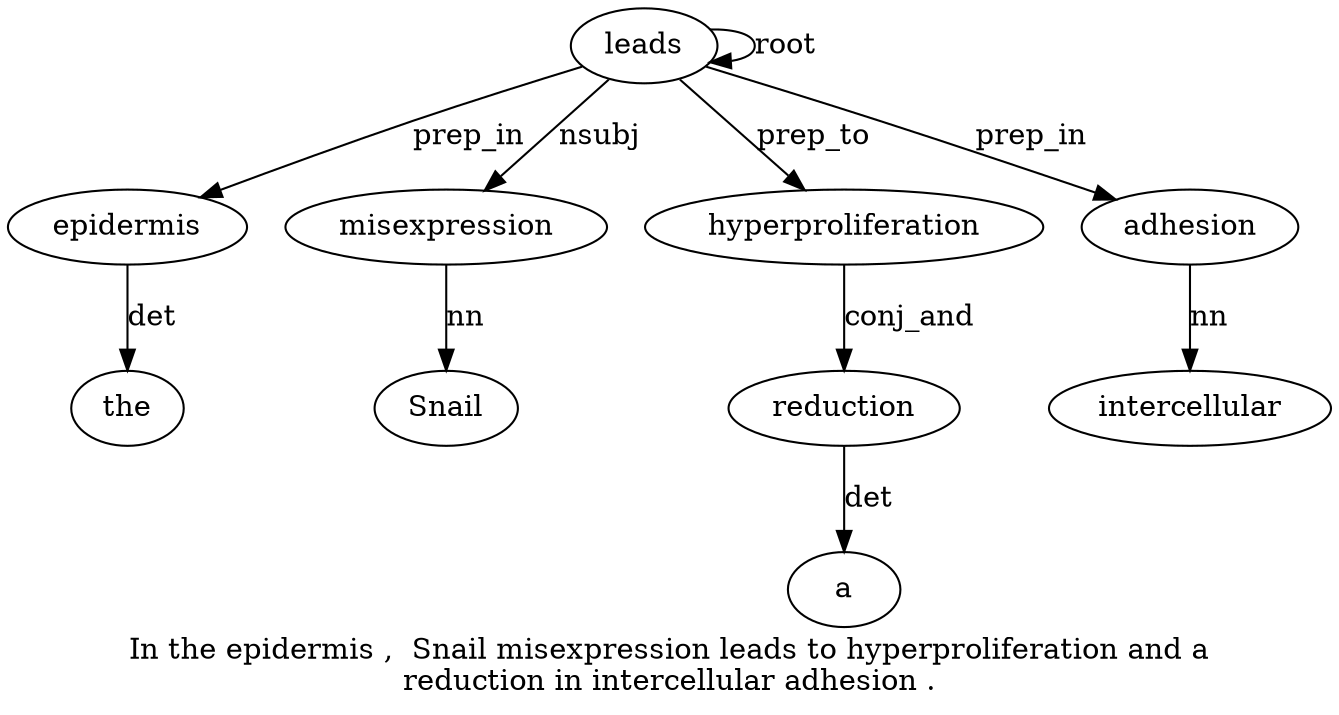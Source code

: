 digraph "In the epidermis ,  Snail misexpression leads to hyperproliferation and a reduction in intercellular adhesion ." {
label="In the epidermis ,  Snail misexpression leads to hyperproliferation and a
reduction in intercellular adhesion .";
epidermis3 [style=filled, fillcolor=white, label=epidermis];
the2 [style=filled, fillcolor=white, label=the];
epidermis3 -> the2  [label=det];
leads7 [style=filled, fillcolor=white, label=leads];
leads7 -> epidermis3  [label=prep_in];
misexpression6 [style=filled, fillcolor=white, label=misexpression];
Snail5 [style=filled, fillcolor=white, label=Snail];
misexpression6 -> Snail5  [label=nn];
leads7 -> misexpression6  [label=nsubj];
leads7 -> leads7  [label=root];
hyperproliferation9 [style=filled, fillcolor=white, label=hyperproliferation];
leads7 -> hyperproliferation9  [label=prep_to];
reduction12 [style=filled, fillcolor=white, label=reduction];
a11 [style=filled, fillcolor=white, label=a];
reduction12 -> a11  [label=det];
hyperproliferation9 -> reduction12  [label=conj_and];
adhesion15 [style=filled, fillcolor=white, label=adhesion];
intercellular14 [style=filled, fillcolor=white, label=intercellular];
adhesion15 -> intercellular14  [label=nn];
leads7 -> adhesion15  [label=prep_in];
}
